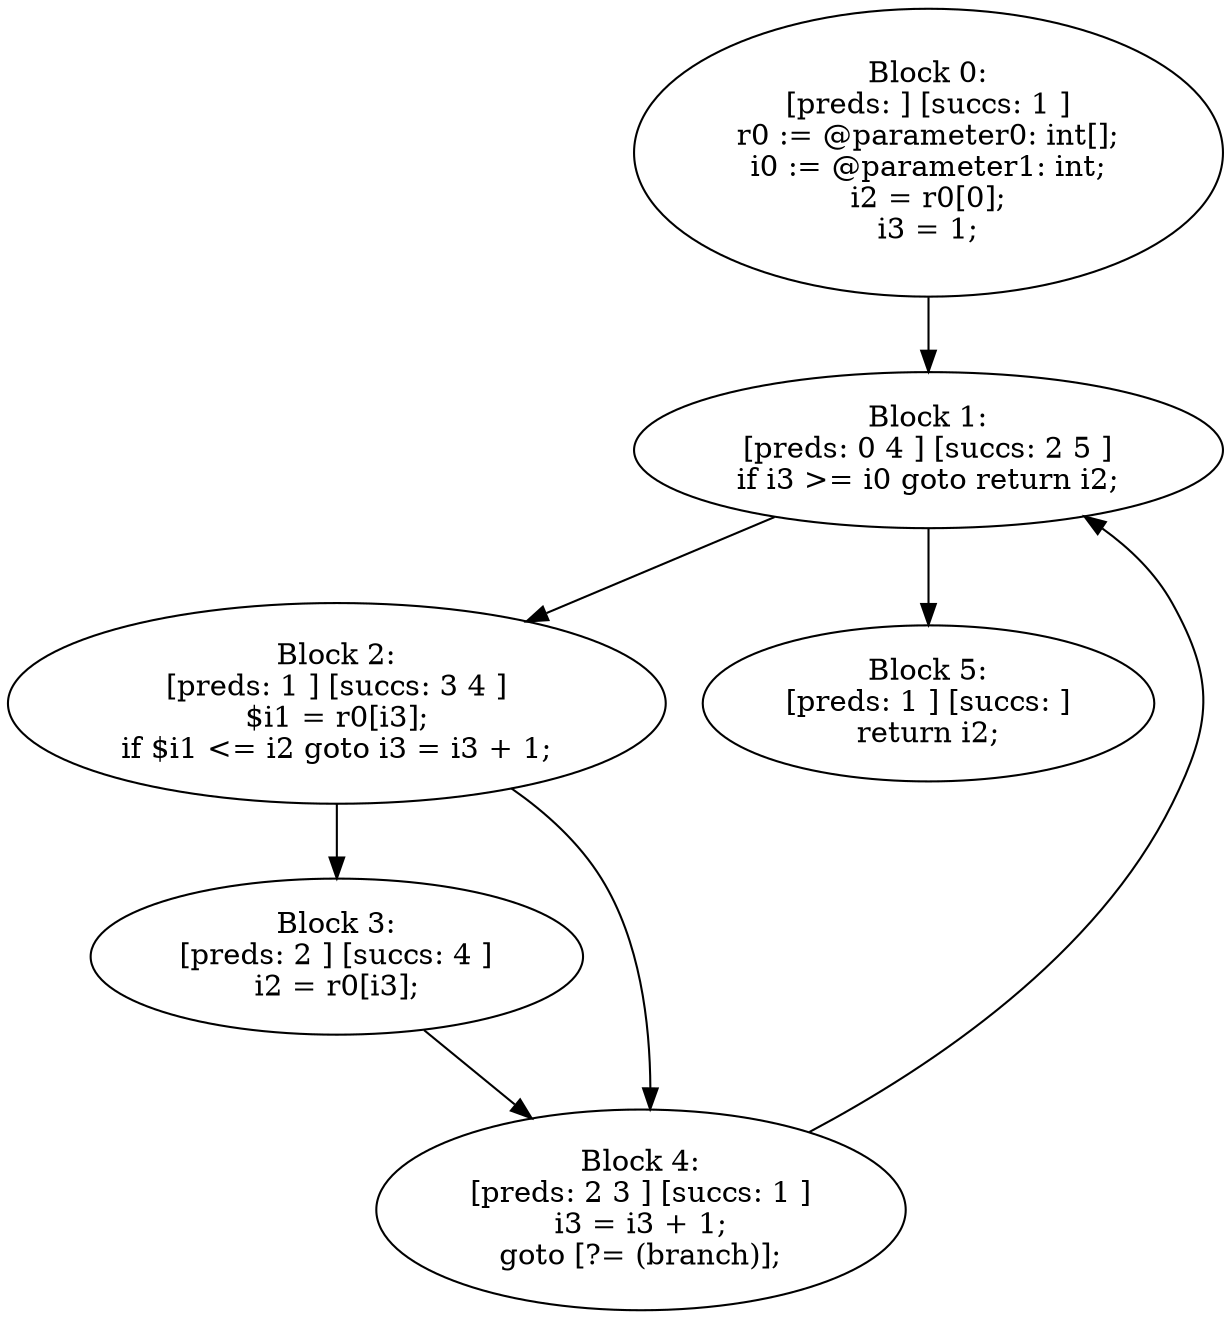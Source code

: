 digraph "unitGraph" {
    "Block 0:
[preds: ] [succs: 1 ]
r0 := @parameter0: int[];
i0 := @parameter1: int;
i2 = r0[0];
i3 = 1;
"
    "Block 1:
[preds: 0 4 ] [succs: 2 5 ]
if i3 >= i0 goto return i2;
"
    "Block 2:
[preds: 1 ] [succs: 3 4 ]
$i1 = r0[i3];
if $i1 <= i2 goto i3 = i3 + 1;
"
    "Block 3:
[preds: 2 ] [succs: 4 ]
i2 = r0[i3];
"
    "Block 4:
[preds: 2 3 ] [succs: 1 ]
i3 = i3 + 1;
goto [?= (branch)];
"
    "Block 5:
[preds: 1 ] [succs: ]
return i2;
"
    "Block 0:
[preds: ] [succs: 1 ]
r0 := @parameter0: int[];
i0 := @parameter1: int;
i2 = r0[0];
i3 = 1;
"->"Block 1:
[preds: 0 4 ] [succs: 2 5 ]
if i3 >= i0 goto return i2;
";
    "Block 1:
[preds: 0 4 ] [succs: 2 5 ]
if i3 >= i0 goto return i2;
"->"Block 2:
[preds: 1 ] [succs: 3 4 ]
$i1 = r0[i3];
if $i1 <= i2 goto i3 = i3 + 1;
";
    "Block 1:
[preds: 0 4 ] [succs: 2 5 ]
if i3 >= i0 goto return i2;
"->"Block 5:
[preds: 1 ] [succs: ]
return i2;
";
    "Block 2:
[preds: 1 ] [succs: 3 4 ]
$i1 = r0[i3];
if $i1 <= i2 goto i3 = i3 + 1;
"->"Block 3:
[preds: 2 ] [succs: 4 ]
i2 = r0[i3];
";
    "Block 2:
[preds: 1 ] [succs: 3 4 ]
$i1 = r0[i3];
if $i1 <= i2 goto i3 = i3 + 1;
"->"Block 4:
[preds: 2 3 ] [succs: 1 ]
i3 = i3 + 1;
goto [?= (branch)];
";
    "Block 3:
[preds: 2 ] [succs: 4 ]
i2 = r0[i3];
"->"Block 4:
[preds: 2 3 ] [succs: 1 ]
i3 = i3 + 1;
goto [?= (branch)];
";
    "Block 4:
[preds: 2 3 ] [succs: 1 ]
i3 = i3 + 1;
goto [?= (branch)];
"->"Block 1:
[preds: 0 4 ] [succs: 2 5 ]
if i3 >= i0 goto return i2;
";
}
